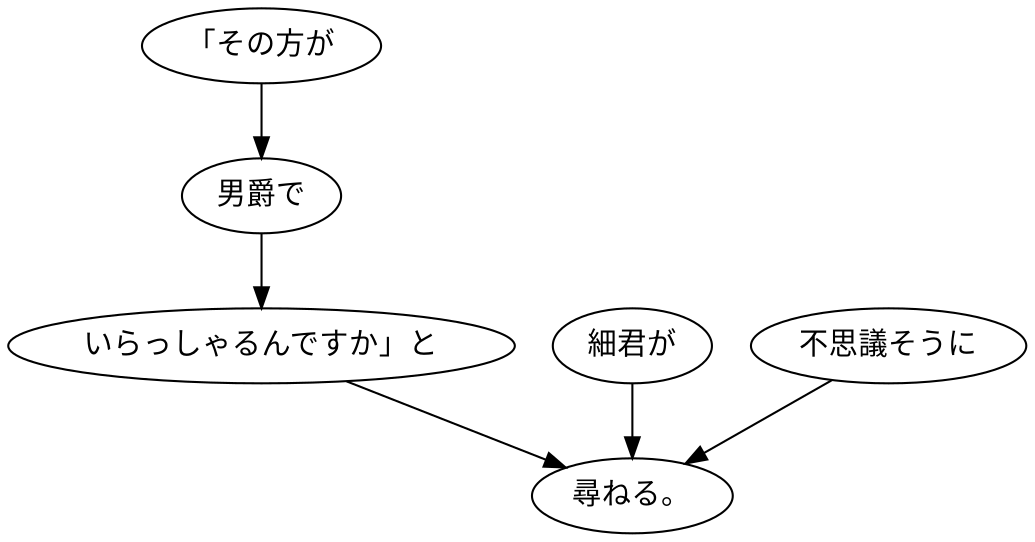 digraph graph1766 {
	node0 [label="「その方が"];
	node1 [label="男爵で"];
	node2 [label="いらっしゃるんですか」と"];
	node3 [label="細君が"];
	node4 [label="不思議そうに"];
	node5 [label="尋ねる。"];
	node0 -> node1;
	node1 -> node2;
	node2 -> node5;
	node3 -> node5;
	node4 -> node5;
}
